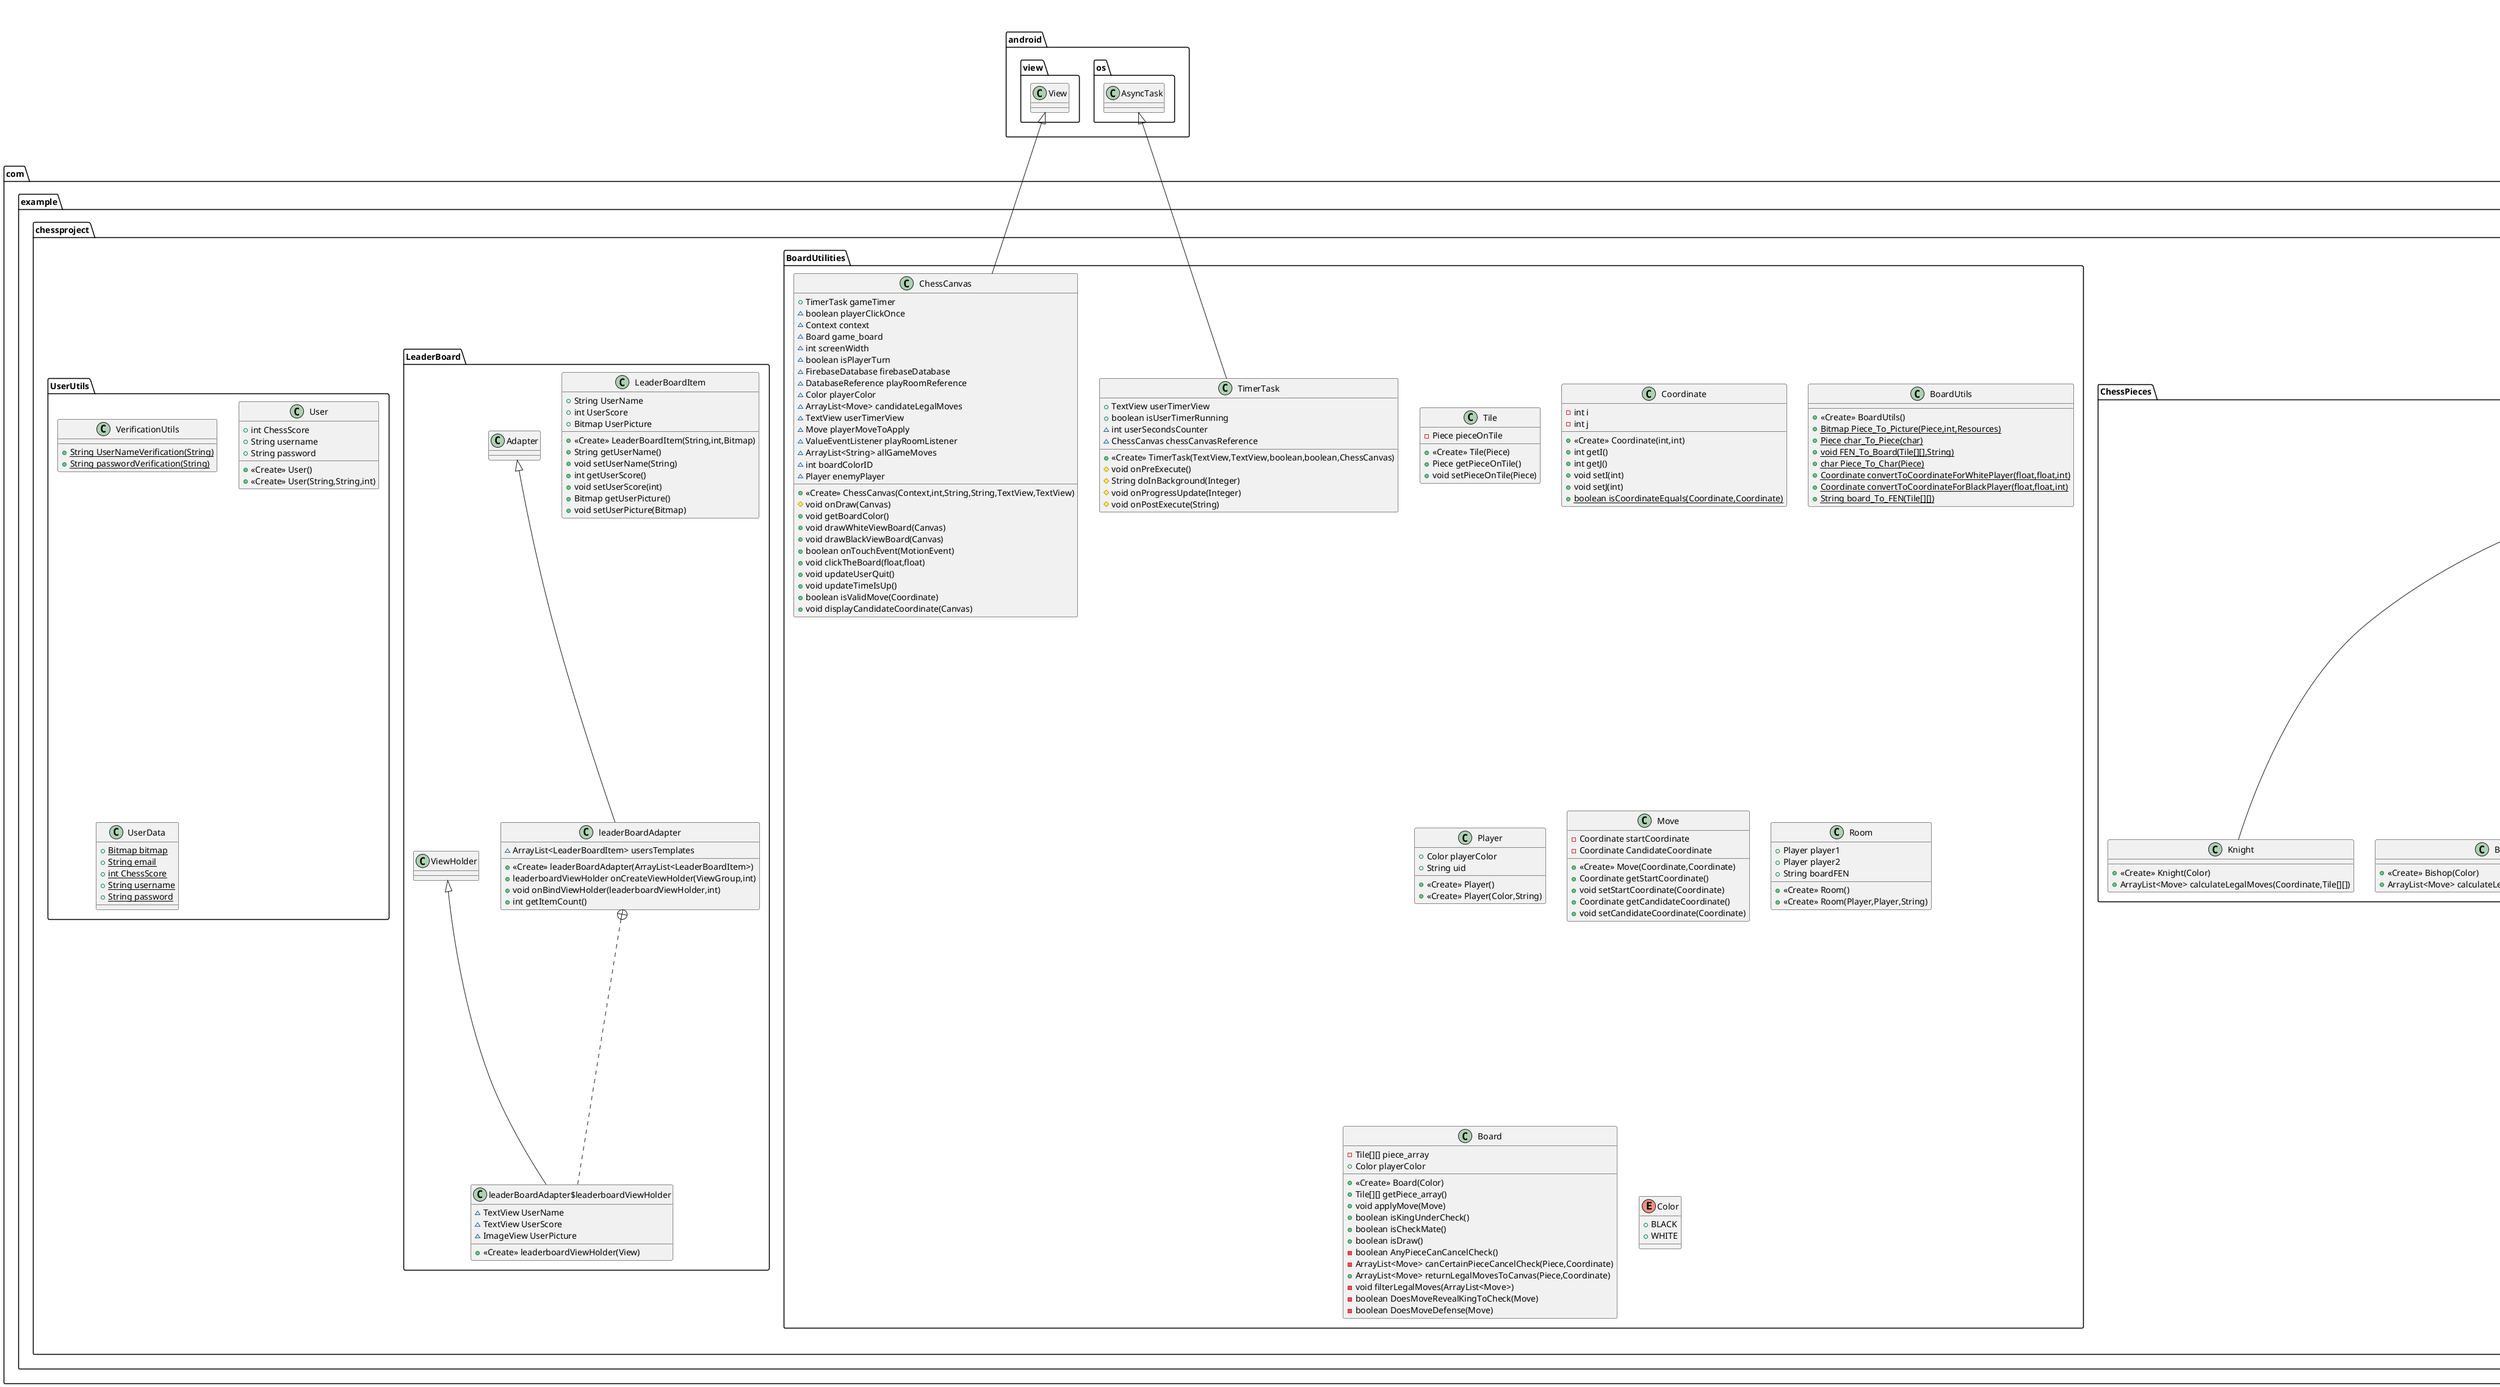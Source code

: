 @startuml
class com.example.chessproject.GamesRecords.gameRecord {
+ ArrayList<String> gameMoves
+ String gameResult
+ Player enemyPlayer
+ <<Create>> gameRecord()
+ <<Create>> gameRecord(ArrayList<String>,String,Player)
}
class com.example.chessproject.ChessPieces.Pawn {
+ <<Create>> Pawn(Color)
+ ArrayList<Move> calculateLegalMoves(Coordinate,Tile[][])
}
class com.example.chessproject.AppActivities.ShowPreviousGameActivity {
~ ImageView btnNext
~ recordedGameCanvas gameCanvas
~ LinearLayout chessLayout
~ ImageView UserProfilePic
~ TextView UserUsername
# void onCreate(Bundle)
+ void getEnemyProfilePicture()
+ int getScreenWidth()
}
class com.example.chessproject.AppActivities.ShowPreviousGameActivity$recordedGameCanvas {
~ ArrayList<String> allGamesPositions
~ Color playerColor
~ Board game_board
~ int positionCounter
~ int screenWidth
~ int boardColorID
~ Context context
+ <<Create>> recordedGameCanvas(Context,ArrayList<String>,String,int)
+ void onClickNext()
+ void onPreviousClick()
# void onDraw(Canvas)
+ void drawBlackViewBoard(Canvas)
+ void drawWhiteViewBoard(Canvas)
}
class com.example.chessproject.BoardUtilities.Tile {
- Piece pieceOnTile
+ <<Create>> Tile(Piece)
+ Piece getPieceOnTile()
+ void setPieceOnTile(Piece)
}
class com.example.chessproject.GamesRecords.gameRecordAdapter {
~ ArrayList<gameRecord> allGames
- GameRecordRecyclerViewInterface gameRecordRecyclerViewInterface
+ <<Create>> gameRecordAdapter(ArrayList<gameRecord>,GameRecordRecyclerViewInterface)
+ gameRecordViewHolder onCreateViewHolder(ViewGroup,int)
+ void onBindViewHolder(gameRecordViewHolder,int)
+ int getItemCount()
}
class com.example.chessproject.GamesRecords.gameRecordAdapter$gameRecordViewHolder {
~ TextView enemyName
~ TextView gameResult
~ TextView playerColor
+ <<Create>> gameRecordViewHolder(View,GameRecordRecyclerViewInterface)
}
class com.example.chessproject.Fragments.HomeScreenFragment {
~ Button btnPlay
+ <<Create>> HomeScreenFragment()
+ View onCreateView(LayoutInflater,ViewGroup,Bundle)
}
class com.example.chessproject.BoardUtilities.Coordinate {
- int i
- int j
+ <<Create>> Coordinate(int,int)
+ int getI()
+ int getJ()
+ void setI(int)
+ void setJ(int)
+ {static} boolean isCoordinateEquals(Coordinate,Coordinate)
}
class com.example.chessproject.LeaderBoard.LeaderBoardItem {
+ String UserName
+ int UserScore
+ Bitmap UserPicture
+ <<Create>> LeaderBoardItem(String,int,Bitmap)
+ String getUserName()
+ void setUserName(String)
+ int getUserScore()
+ void setUserScore(int)
+ Bitmap getUserPicture()
+ void setUserPicture(Bitmap)
}
class com.example.chessproject.AppActivities.PreviousGamesActivity {
~ ArrayList<gameRecord> allPreviousGame
~ RecyclerView previousGamesRecycler
# void onCreate(Bundle)
+ void onItemClick(int)
}
abstract class com.example.chessproject.ChessPieces.Piece {
# Color color
+ <<Create>> Piece(Color)
+ Color getColor()
+ {abstract}ArrayList<Move> calculateLegalMoves(Coordinate,Tile[][])
}
class com.example.chessproject.UserUtils.VerificationUtils {
+ {static} String UserNameVerification(String)
+ {static} String passwordVerification(String)
}
class com.example.chessproject.Fragments.SettingsScreenFragment {
~ RadioGroup radioGroup
~ SharedPreferences sharedPreferences
~ SharedPreferences.Editor editor
+ View onCreateView(LayoutInflater,ViewGroup,Bundle)
}
class com.example.chessproject.UserUtils.User {
+ int ChessScore
+ String username
+ String password
+ <<Create>> User()
+ <<Create>> User(String,String,int)
}
class com.example.chessproject.Fragments.UserProfileScreenFragment {
~ ActivityResultLauncher activityResultLauncher
~ ImageView profilePicture
~ EditText etUserName
~ TextView tvEmail
~ ProgressDialog progressDialog
~ Button saveBtn
~ DatabaseReference userReference
+ <<Create>> UserProfileScreenFragment()
+ View onCreateView(LayoutInflater,ViewGroup,Bundle)
+ void changeUserData()
+ void takePictureFromCamera()
+ void onClick(View)
+ void UploadPictureToStorage()
}
class com.example.chessproject.LeaderBoard.leaderBoardAdapter {
~ ArrayList<LeaderBoardItem> usersTemplates
+ <<Create>> leaderBoardAdapter(ArrayList<LeaderBoardItem>)
+ leaderboardViewHolder onCreateViewHolder(ViewGroup,int)
+ void onBindViewHolder(leaderboardViewHolder,int)
+ int getItemCount()
}
class com.example.chessproject.LeaderBoard.leaderBoardAdapter$leaderboardViewHolder {
~ TextView UserName
~ TextView UserScore
~ ImageView UserPicture
+ <<Create>> leaderboardViewHolder(View)
}
class com.example.chessproject.AppActivities.MainActivity {
~ FirebaseAuth firebaseAuth
~ FirebaseDatabase firebaseDatabase
~ BottomNavigationView bottomNavigationView
~ ProgressDialog progressDialog
- DrawerLayout drawerLayout
# void onCreate(Bundle)
+ void replaceFragment(Fragment)
+ void onBackPressed()
+ void retrieveUserData()
+ void getUserProfileImageFromStorage()
}
class com.example.chessproject.ChessPieces.King {
+ <<Create>> King(Color)
+ ArrayList<Move> calculateLegalMoves(Coordinate,Tile[][])
}
class com.example.chessproject.BoardUtilities.BoardUtils {
+ <<Create>> BoardUtils()
+ {static} Bitmap Piece_To_Picture(Piece,int,Resources)
+ {static} Piece char_To_Piece(char)
+ {static} void FEN_To_Board(Tile[][],String)
+ {static} char Piece_To_Char(Piece)
+ {static} Coordinate convertToCoordinateForWhitePlayer(float,float,int)
+ {static} Coordinate convertToCoordinateForBlackPlayer(float,float,int)
+ {static} String board_To_FEN(Tile[][])
}
class com.example.chessproject.BoardUtilities.Player {
+ Color playerColor
+ String uid
+ <<Create>> Player()
+ <<Create>> Player(Color,String)
}
class com.example.chessproject.AppActivities.WaitingRoomActivity {
~ ValueEventListener newRefListener
~ ProgressDialog progressDialog
~ DatabaseReference playingRoomsReference
~ DatabaseReference waitingRoomsReference
~ DatabaseReference newRoomRef
~ FirebaseDatabase firebaseDatabase
# void onCreate(Bundle)
+ void searchForRoom()
+ void createNewRoom()
# void onDestroy()
}
class com.example.chessproject.AppActivities.LoginActivity {
~ FirebaseAuth firebaseAuth
~ FirebaseDatabase firebaseDatabase
~ Button btnLogin
~ EditText etPass
~ ProgressDialog progressDialog
~ TextView errorDisplay
# void onCreate(Bundle)
+ void onClick(View)
+ void StartSignUpActivity(View)
+ void LoginToApp(String,String)
}
class com.example.chessproject.AppActivities.LeaderboardActivity {
~ ArrayList<LeaderBoardItem> userArrayList
~ DatabaseReference userRef
~ RecyclerView recyclerView
~ ArrayList<String> pictureKeys
~ leaderBoardAdapter adapter
~ ProgressDialog progressDialog
# void onCreate(Bundle)
+ void getUserImage(LeaderBoardItem,String)
}
class com.example.chessproject.BoardUtilities.Move {
- Coordinate startCoordinate
- Coordinate CandidateCoordinate
+ <<Create>> Move(Coordinate,Coordinate)
+ Coordinate getStartCoordinate()
+ void setStartCoordinate(Coordinate)
+ Coordinate getCandidateCoordinate()
+ void setCandidateCoordinate(Coordinate)
}
class com.example.chessproject.BoardUtilities.Room {
+ Player player1
+ Player player2
+ String boardFEN
+ <<Create>> Room()
+ <<Create>> Room(Player,Player,String)
}
class com.example.chessproject.BoardUtilities.TimerTask {
+ TextView userTimerView
+ boolean isUserTimerRunning
~ int userSecondsCounter
~ ChessCanvas chessCanvasReference
+ <<Create>> TimerTask(TextView,TextView,boolean,boolean,ChessCanvas)
# void onPreExecute()
# String doInBackground(Integer)
# void onProgressUpdate(Integer)
# void onPostExecute(String)
}
class com.example.chessproject.ChessPieces.Knight {
+ <<Create>> Knight(Color)
+ ArrayList<Move> calculateLegalMoves(Coordinate,Tile[][])
}
class com.example.chessproject.AppActivities.SignUpActivity {
~ EditText etEmail
~ TextView tvErrorDisplay
~ Button btnSignUp
~ ImageView ShowProfilePicture
~ ProgressDialog progressDialog
~ FirebaseAuth firebaseAuth
~ FirebaseDatabase firebaseDatabase
~ DatabaseReference databaseReference
~ StorageReference storageReference
~ ActivityResultLauncher<Intent> activityResultLauncher
# void onCreate(Bundle)
+ void onClick(View)
+ boolean checkFields()
+ void takePictureFromCamera()
+ void UploadPictureToStorage()
+ void SignUpToApp(String,String)
}
class com.example.chessproject.BoardUtilities.Board {
- Tile[][] piece_array
+ Color playerColor
+ <<Create>> Board(Color)
+ Tile[][] getPiece_array()
+ void applyMove(Move)
+ boolean isKingUnderCheck()
+ boolean isCheckMate()
+ boolean isDraw()
- boolean AnyPieceCanCancelCheck()
- ArrayList<Move> canCertainPieceCancelCheck(Piece,Coordinate)
+ ArrayList<Move> returnLegalMovesToCanvas(Piece,Coordinate)
- void filterLegalMoves(ArrayList<Move>)
- boolean DoesMoveRevealKingToCheck(Move)
- boolean DoesMoveDefense(Move)
}
class com.example.chessproject.UserUtils.UserData {
+ {static} Bitmap bitmap
+ {static} String email
+ {static} int ChessScore
+ {static} String username
+ {static} String password
}
class com.example.chessproject.ChessPieces.Bishop {
+ <<Create>> Bishop(Color)
+ ArrayList<Move> calculateLegalMoves(Coordinate,Tile[][])
}
class com.example.chessproject.ChessPieces.Queen {
+ <<Create>> Queen(Color)
+ ArrayList<Move> calculateLegalMoves(Coordinate,Tile[][])
}
class com.example.chessproject.AppActivities.GameActivity {
~ ImageView UserProfilePic
~ FirebaseDatabase firebaseDatabase
~ DatabaseReference roomReference
~ Room playRoom
~ LinearLayout chessLayout
~ ChessCanvas chessCanvas
~ TextView UserUsername
~ String enemyUID
~ TextView enemyTimerView
~ Dialog endGameDialog
~ Button dialogExitBtn
~ AlertDialog quitDialog
# void onCreate(Bundle)
+ void updateUI()
+ void setPlayersProfilePic()
+ void setPlayersData()
+ int getScreenWidth()
+ void userLost()
+ void createLossDialog()
+ void userWon()
+ void createWinDialog()
+ void onBackPressed()
+ void showQuitDialog()
+ void userQuit()
+ void playerWonByQuit()
+ void createWinByQuitDialog()
+ void draw()
+ void showDrawDialog()
+ void userRunOutOfTime()
+ void enemyRunOutOfTime()
+ void showEnemyRunOutOfTimeDialog()
+ void showUserRunOutOfTimeDialog()
+ void stopGameTimer()
# void onDestroy()
}
class com.example.chessproject.BoardUtilities.ChessCanvas {
+ TimerTask gameTimer
~ boolean playerClickOnce
~ Context context
~ Board game_board
~ int screenWidth
~ boolean isPlayerTurn
~ FirebaseDatabase firebaseDatabase
~ DatabaseReference playRoomReference
~ Color playerColor
~ ArrayList<Move> candidateLegalMoves
~ TextView userTimerView
~ Move playerMoveToApply
~ ValueEventListener playRoomListener
~ ArrayList<String> allGameMoves
~ int boardColorID
~ Player enemyPlayer
+ <<Create>> ChessCanvas(Context,int,String,String,TextView,TextView)
# void onDraw(Canvas)
+ void getBoardColor()
+ void drawWhiteViewBoard(Canvas)
+ void drawBlackViewBoard(Canvas)
+ boolean onTouchEvent(MotionEvent)
+ void clickTheBoard(float,float)
+ void updateUserQuit()
+ void updateTimeIsUp()
+ boolean isValidMove(Coordinate)
+ void displayCandidateCoordinate(Canvas)
}
enum com.example.chessproject.BoardUtilities.Color {
+  BLACK
+  WHITE
}
class com.example.chessproject.ChessPieces.Rook {
+ <<Create>> Rook(Color)
+ ArrayList<Move> calculateLegalMoves(Coordinate,Tile[][])
}
interface com.example.chessproject.GamesRecords.GameRecordRecyclerViewInterface {
~ void onItemClick(int)
}


com.example.chessproject.ChessPieces.Piece <|-- com.example.chessproject.ChessPieces.Pawn
androidx.appcompat.app.AppCompatActivity <|-- com.example.chessproject.AppActivities.ShowPreviousGameActivity
com.example.chessproject.AppActivities.ShowPreviousGameActivity +.. com.example.chessproject.AppActivities.ShowPreviousGameActivity$recordedGameCanvas
com.example.chessproject.AppActivities.View <|-- com.example.chessproject.AppActivities.ShowPreviousGameActivity$recordedGameCanvas
com.example.chessproject.GamesRecords.Adapter <|-- com.example.chessproject.GamesRecords.gameRecordAdapter
com.example.chessproject.GamesRecords.gameRecordAdapter +.. com.example.chessproject.GamesRecords.gameRecordAdapter$gameRecordViewHolder
com.example.chessproject.GamesRecords.ViewHolder <|-- com.example.chessproject.GamesRecords.gameRecordAdapter$gameRecordViewHolder
androidx.fragment.app.Fragment <|-- com.example.chessproject.Fragments.HomeScreenFragment
com.example.chessproject.GamesRecords.GameRecordRecyclerViewInterface <|.. com.example.chessproject.AppActivities.PreviousGamesActivity
androidx.appcompat.app.AppCompatActivity <|-- com.example.chessproject.AppActivities.PreviousGamesActivity
androidx.fragment.app.Fragment <|-- com.example.chessproject.Fragments.SettingsScreenFragment
com.example.chessproject.Fragments.OnClickListener <|.. com.example.chessproject.Fragments.UserProfileScreenFragment
androidx.fragment.app.Fragment <|-- com.example.chessproject.Fragments.UserProfileScreenFragment
com.example.chessproject.LeaderBoard.Adapter <|-- com.example.chessproject.LeaderBoard.leaderBoardAdapter
com.example.chessproject.LeaderBoard.leaderBoardAdapter +.. com.example.chessproject.LeaderBoard.leaderBoardAdapter$leaderboardViewHolder
com.example.chessproject.LeaderBoard.ViewHolder <|-- com.example.chessproject.LeaderBoard.leaderBoardAdapter$leaderboardViewHolder
androidx.appcompat.app.AppCompatActivity <|-- com.example.chessproject.AppActivities.MainActivity
com.example.chessproject.ChessPieces.Piece <|-- com.example.chessproject.ChessPieces.King
androidx.appcompat.app.AppCompatActivity <|-- com.example.chessproject.AppActivities.WaitingRoomActivity
com.example.chessproject.AppActivities.OnClickListener <|.. com.example.chessproject.AppActivities.LoginActivity
androidx.appcompat.app.AppCompatActivity <|-- com.example.chessproject.AppActivities.LoginActivity
androidx.appcompat.app.AppCompatActivity <|-- com.example.chessproject.AppActivities.LeaderboardActivity
android.os.AsyncTask <|-- com.example.chessproject.BoardUtilities.TimerTask
com.example.chessproject.ChessPieces.Piece <|-- com.example.chessproject.ChessPieces.Knight
com.example.chessproject.AppActivities.OnClickListener <|.. com.example.chessproject.AppActivities.SignUpActivity
androidx.appcompat.app.AppCompatActivity <|-- com.example.chessproject.AppActivities.SignUpActivity
com.example.chessproject.ChessPieces.Piece <|-- com.example.chessproject.ChessPieces.Bishop
com.example.chessproject.ChessPieces.Piece <|-- com.example.chessproject.ChessPieces.Queen
androidx.appcompat.app.AppCompatActivity <|-- com.example.chessproject.AppActivities.GameActivity
android.view.View <|-- com.example.chessproject.BoardUtilities.ChessCanvas
com.example.chessproject.ChessPieces.Piece <|-- com.example.chessproject.ChessPieces.Rook
@enduml